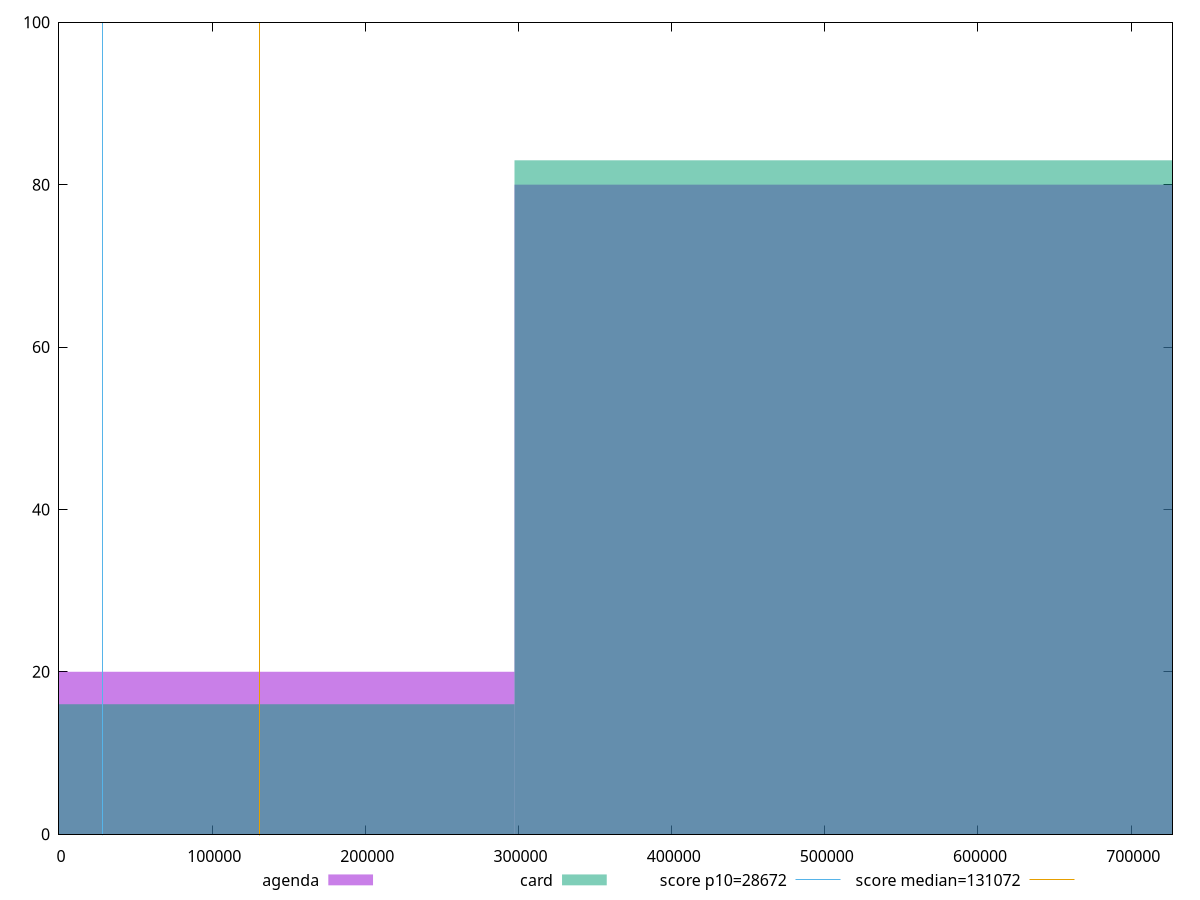 reset

$agenda <<EOF
594773.9027835174 80
0 20
EOF

$card <<EOF
594773.9027835174 83
0 16
EOF

set key outside below
set boxwidth 594773.9027835174
set xrange [0:727001.9705555555]
set yrange [0:100]
set trange [0:100]
set style fill transparent solid 0.5 noborder

set parametric
set terminal svg size 640, 500 enhanced background rgb 'white'
set output "reports/report_00027_2021-02-24T12-40-31.850Z/uses-long-cache-ttl/comparison/histogram/1_vs_2.svg"

plot $agenda title "agenda" with boxes, \
     $card title "card" with boxes, \
     28672,t title "score p10=28672", \
     131072,t title "score median=131072"

reset
